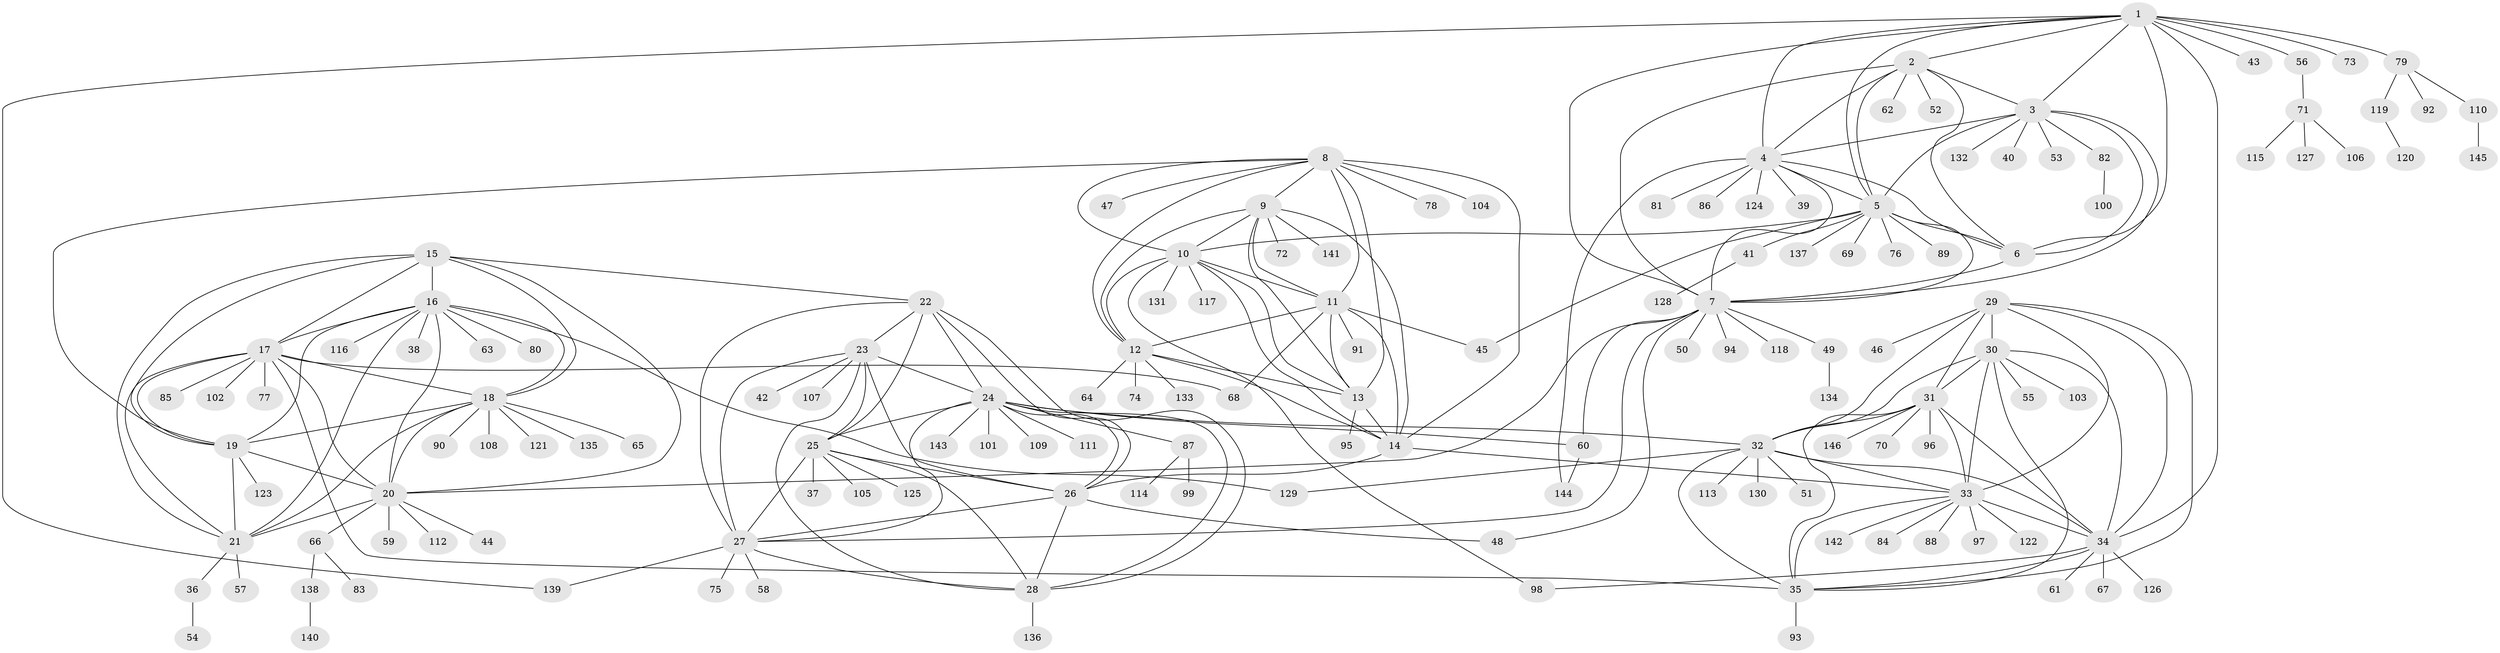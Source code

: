 // coarse degree distribution, {10: 0.008547008547008548, 6: 0.02564102564102564, 8: 0.05982905982905983, 9: 0.02564102564102564, 12: 0.017094017094017096, 20: 0.008547008547008548, 11: 0.02564102564102564, 5: 0.008547008547008548, 7: 0.017094017094017096, 14: 0.008547008547008548, 4: 0.017094017094017096, 2: 0.06837606837606838, 1: 0.6752136752136753, 3: 0.03418803418803419}
// Generated by graph-tools (version 1.1) at 2025/42/03/06/25 10:42:15]
// undirected, 146 vertices, 234 edges
graph export_dot {
graph [start="1"]
  node [color=gray90,style=filled];
  1;
  2;
  3;
  4;
  5;
  6;
  7;
  8;
  9;
  10;
  11;
  12;
  13;
  14;
  15;
  16;
  17;
  18;
  19;
  20;
  21;
  22;
  23;
  24;
  25;
  26;
  27;
  28;
  29;
  30;
  31;
  32;
  33;
  34;
  35;
  36;
  37;
  38;
  39;
  40;
  41;
  42;
  43;
  44;
  45;
  46;
  47;
  48;
  49;
  50;
  51;
  52;
  53;
  54;
  55;
  56;
  57;
  58;
  59;
  60;
  61;
  62;
  63;
  64;
  65;
  66;
  67;
  68;
  69;
  70;
  71;
  72;
  73;
  74;
  75;
  76;
  77;
  78;
  79;
  80;
  81;
  82;
  83;
  84;
  85;
  86;
  87;
  88;
  89;
  90;
  91;
  92;
  93;
  94;
  95;
  96;
  97;
  98;
  99;
  100;
  101;
  102;
  103;
  104;
  105;
  106;
  107;
  108;
  109;
  110;
  111;
  112;
  113;
  114;
  115;
  116;
  117;
  118;
  119;
  120;
  121;
  122;
  123;
  124;
  125;
  126;
  127;
  128;
  129;
  130;
  131;
  132;
  133;
  134;
  135;
  136;
  137;
  138;
  139;
  140;
  141;
  142;
  143;
  144;
  145;
  146;
  1 -- 2;
  1 -- 3;
  1 -- 4;
  1 -- 5;
  1 -- 6;
  1 -- 7;
  1 -- 34;
  1 -- 43;
  1 -- 56;
  1 -- 73;
  1 -- 79;
  1 -- 139;
  2 -- 3;
  2 -- 4;
  2 -- 5;
  2 -- 6;
  2 -- 7;
  2 -- 52;
  2 -- 62;
  3 -- 4;
  3 -- 5;
  3 -- 6;
  3 -- 7;
  3 -- 40;
  3 -- 53;
  3 -- 82;
  3 -- 132;
  4 -- 5;
  4 -- 6;
  4 -- 7;
  4 -- 39;
  4 -- 81;
  4 -- 86;
  4 -- 124;
  4 -- 144;
  5 -- 6;
  5 -- 7;
  5 -- 10;
  5 -- 41;
  5 -- 45;
  5 -- 69;
  5 -- 76;
  5 -- 89;
  5 -- 137;
  6 -- 7;
  7 -- 20;
  7 -- 27;
  7 -- 48;
  7 -- 49;
  7 -- 50;
  7 -- 60;
  7 -- 94;
  7 -- 118;
  8 -- 9;
  8 -- 10;
  8 -- 11;
  8 -- 12;
  8 -- 13;
  8 -- 14;
  8 -- 19;
  8 -- 47;
  8 -- 78;
  8 -- 104;
  9 -- 10;
  9 -- 11;
  9 -- 12;
  9 -- 13;
  9 -- 14;
  9 -- 72;
  9 -- 141;
  10 -- 11;
  10 -- 12;
  10 -- 13;
  10 -- 14;
  10 -- 98;
  10 -- 117;
  10 -- 131;
  11 -- 12;
  11 -- 13;
  11 -- 14;
  11 -- 45;
  11 -- 68;
  11 -- 91;
  12 -- 13;
  12 -- 14;
  12 -- 64;
  12 -- 74;
  12 -- 133;
  13 -- 14;
  13 -- 95;
  14 -- 26;
  14 -- 33;
  15 -- 16;
  15 -- 17;
  15 -- 18;
  15 -- 19;
  15 -- 20;
  15 -- 21;
  15 -- 22;
  16 -- 17;
  16 -- 18;
  16 -- 19;
  16 -- 20;
  16 -- 21;
  16 -- 38;
  16 -- 63;
  16 -- 80;
  16 -- 116;
  16 -- 129;
  17 -- 18;
  17 -- 19;
  17 -- 20;
  17 -- 21;
  17 -- 35;
  17 -- 68;
  17 -- 77;
  17 -- 85;
  17 -- 102;
  18 -- 19;
  18 -- 20;
  18 -- 21;
  18 -- 65;
  18 -- 90;
  18 -- 108;
  18 -- 121;
  18 -- 135;
  19 -- 20;
  19 -- 21;
  19 -- 123;
  20 -- 21;
  20 -- 44;
  20 -- 59;
  20 -- 66;
  20 -- 112;
  21 -- 36;
  21 -- 57;
  22 -- 23;
  22 -- 24;
  22 -- 25;
  22 -- 26;
  22 -- 27;
  22 -- 28;
  23 -- 24;
  23 -- 25;
  23 -- 26;
  23 -- 27;
  23 -- 28;
  23 -- 42;
  23 -- 107;
  24 -- 25;
  24 -- 26;
  24 -- 27;
  24 -- 28;
  24 -- 32;
  24 -- 60;
  24 -- 87;
  24 -- 101;
  24 -- 109;
  24 -- 111;
  24 -- 143;
  25 -- 26;
  25 -- 27;
  25 -- 28;
  25 -- 37;
  25 -- 105;
  25 -- 125;
  26 -- 27;
  26 -- 28;
  26 -- 48;
  27 -- 28;
  27 -- 58;
  27 -- 75;
  27 -- 139;
  28 -- 136;
  29 -- 30;
  29 -- 31;
  29 -- 32;
  29 -- 33;
  29 -- 34;
  29 -- 35;
  29 -- 46;
  30 -- 31;
  30 -- 32;
  30 -- 33;
  30 -- 34;
  30 -- 35;
  30 -- 55;
  30 -- 103;
  31 -- 32;
  31 -- 33;
  31 -- 34;
  31 -- 35;
  31 -- 70;
  31 -- 96;
  31 -- 146;
  32 -- 33;
  32 -- 34;
  32 -- 35;
  32 -- 51;
  32 -- 113;
  32 -- 129;
  32 -- 130;
  33 -- 34;
  33 -- 35;
  33 -- 84;
  33 -- 88;
  33 -- 97;
  33 -- 122;
  33 -- 142;
  34 -- 35;
  34 -- 61;
  34 -- 67;
  34 -- 98;
  34 -- 126;
  35 -- 93;
  36 -- 54;
  41 -- 128;
  49 -- 134;
  56 -- 71;
  60 -- 144;
  66 -- 83;
  66 -- 138;
  71 -- 106;
  71 -- 115;
  71 -- 127;
  79 -- 92;
  79 -- 110;
  79 -- 119;
  82 -- 100;
  87 -- 99;
  87 -- 114;
  110 -- 145;
  119 -- 120;
  138 -- 140;
}
